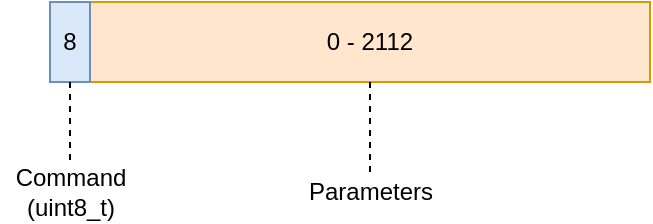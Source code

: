 <mxfile version="14.7.7" type="device"><diagram id="EkYUgWrRWZATRAH1l7_u" name="Page-1"><mxGraphModel dx="1422" dy="737" grid="1" gridSize="10" guides="1" tooltips="1" connect="1" arrows="1" fold="1" page="1" pageScale="1" pageWidth="850" pageHeight="1100" math="0" shadow="0"><root><mxCell id="0"/><mxCell id="1" parent="0"/><mxCell id="WjbpjK4_V3qlBBEVB_W2-10" value="0 - 2112" style="rounded=0;whiteSpace=wrap;html=1;fillColor=#ffe6cc;strokeColor=#d79b00;" parent="1" vertex="1"><mxGeometry x="320" y="120" width="280" height="40" as="geometry"/></mxCell><mxCell id="WjbpjK4_V3qlBBEVB_W2-24" value="Parameters" style="text;html=1;align=center;verticalAlign=middle;resizable=0;points=[];autosize=1;" parent="1" vertex="1"><mxGeometry x="420" y="205" width="80" height="20" as="geometry"/></mxCell><mxCell id="WjbpjK4_V3qlBBEVB_W2-27" value="" style="endArrow=none;dashed=1;html=1;exitX=0.5;exitY=1;exitDx=0;exitDy=0;" parent="1" source="WjbpjK4_V3qlBBEVB_W2-10" target="WjbpjK4_V3qlBBEVB_W2-24" edge="1"><mxGeometry width="50" height="50" relative="1" as="geometry"><mxPoint x="400" y="400" as="sourcePoint"/><mxPoint x="450" y="350" as="targetPoint"/></mxGeometry></mxCell><mxCell id="qVFZhJSGMMwVpHxDuJZn-1" value="8" style="rounded=0;whiteSpace=wrap;html=1;fillColor=#dae8fc;strokeColor=#6c8ebf;" parent="1" vertex="1"><mxGeometry x="300" y="120" width="20" height="40" as="geometry"/></mxCell><mxCell id="qVFZhJSGMMwVpHxDuJZn-2" value="Command&lt;br&gt;(uint8_t)" style="text;html=1;align=center;verticalAlign=middle;resizable=0;points=[];autosize=1;" parent="1" vertex="1"><mxGeometry x="275" y="200" width="70" height="30" as="geometry"/></mxCell><mxCell id="qVFZhJSGMMwVpHxDuJZn-4" value="" style="endArrow=none;dashed=1;html=1;exitX=0.5;exitY=1;exitDx=0;exitDy=0;" parent="1" source="qVFZhJSGMMwVpHxDuJZn-1" target="qVFZhJSGMMwVpHxDuJZn-2" edge="1"><mxGeometry width="50" height="50" relative="1" as="geometry"><mxPoint x="400" y="360" as="sourcePoint"/><mxPoint x="450" y="310" as="targetPoint"/></mxGeometry></mxCell></root></mxGraphModel></diagram></mxfile>